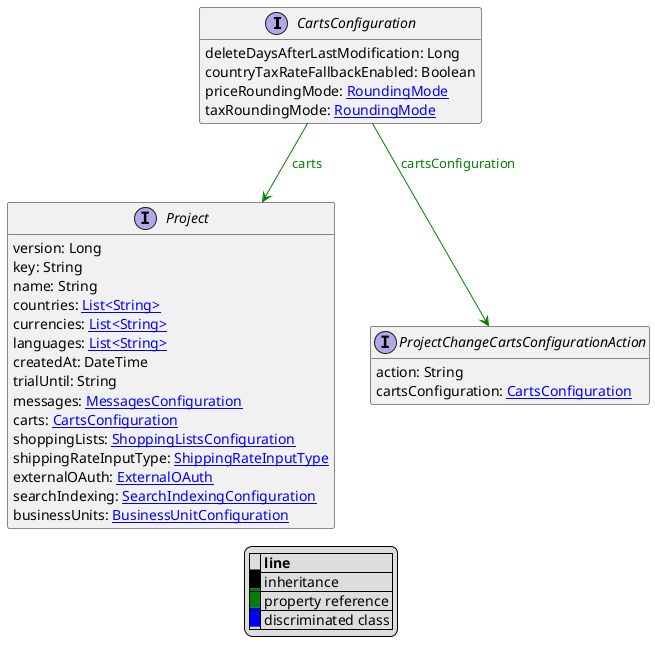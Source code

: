 @startuml

hide empty fields
hide empty methods
legend
|= |= line |
|<back:black>   </back>| inheritance |
|<back:green>   </back>| property reference |
|<back:blue>   </back>| discriminated class |
endlegend
interface CartsConfiguration [[CartsConfiguration.svg]]  {
    deleteDaysAfterLastModification: Long
    countryTaxRateFallbackEnabled: Boolean
    priceRoundingMode: [[RoundingMode.svg RoundingMode]]
    taxRoundingMode: [[RoundingMode.svg RoundingMode]]
}



interface Project [[Project.svg]]  {
    version: Long
    key: String
    name: String
    countries: [[String.svg List<String>]]
    currencies: [[String.svg List<String>]]
    languages: [[String.svg List<String>]]
    createdAt: DateTime
    trialUntil: String
    messages: [[MessagesConfiguration.svg MessagesConfiguration]]
    carts: [[CartsConfiguration.svg CartsConfiguration]]
    shoppingLists: [[ShoppingListsConfiguration.svg ShoppingListsConfiguration]]
    shippingRateInputType: [[ShippingRateInputType.svg ShippingRateInputType]]
    externalOAuth: [[ExternalOAuth.svg ExternalOAuth]]
    searchIndexing: [[SearchIndexingConfiguration.svg SearchIndexingConfiguration]]
    businessUnits: [[BusinessUnitConfiguration.svg BusinessUnitConfiguration]]
}
interface ProjectChangeCartsConfigurationAction [[ProjectChangeCartsConfigurationAction.svg]]  {
    action: String
    cartsConfiguration: [[CartsConfiguration.svg CartsConfiguration]]
}

CartsConfiguration --> Project #green;text:green : "carts"
CartsConfiguration --> ProjectChangeCartsConfigurationAction #green;text:green : "cartsConfiguration"
@enduml
